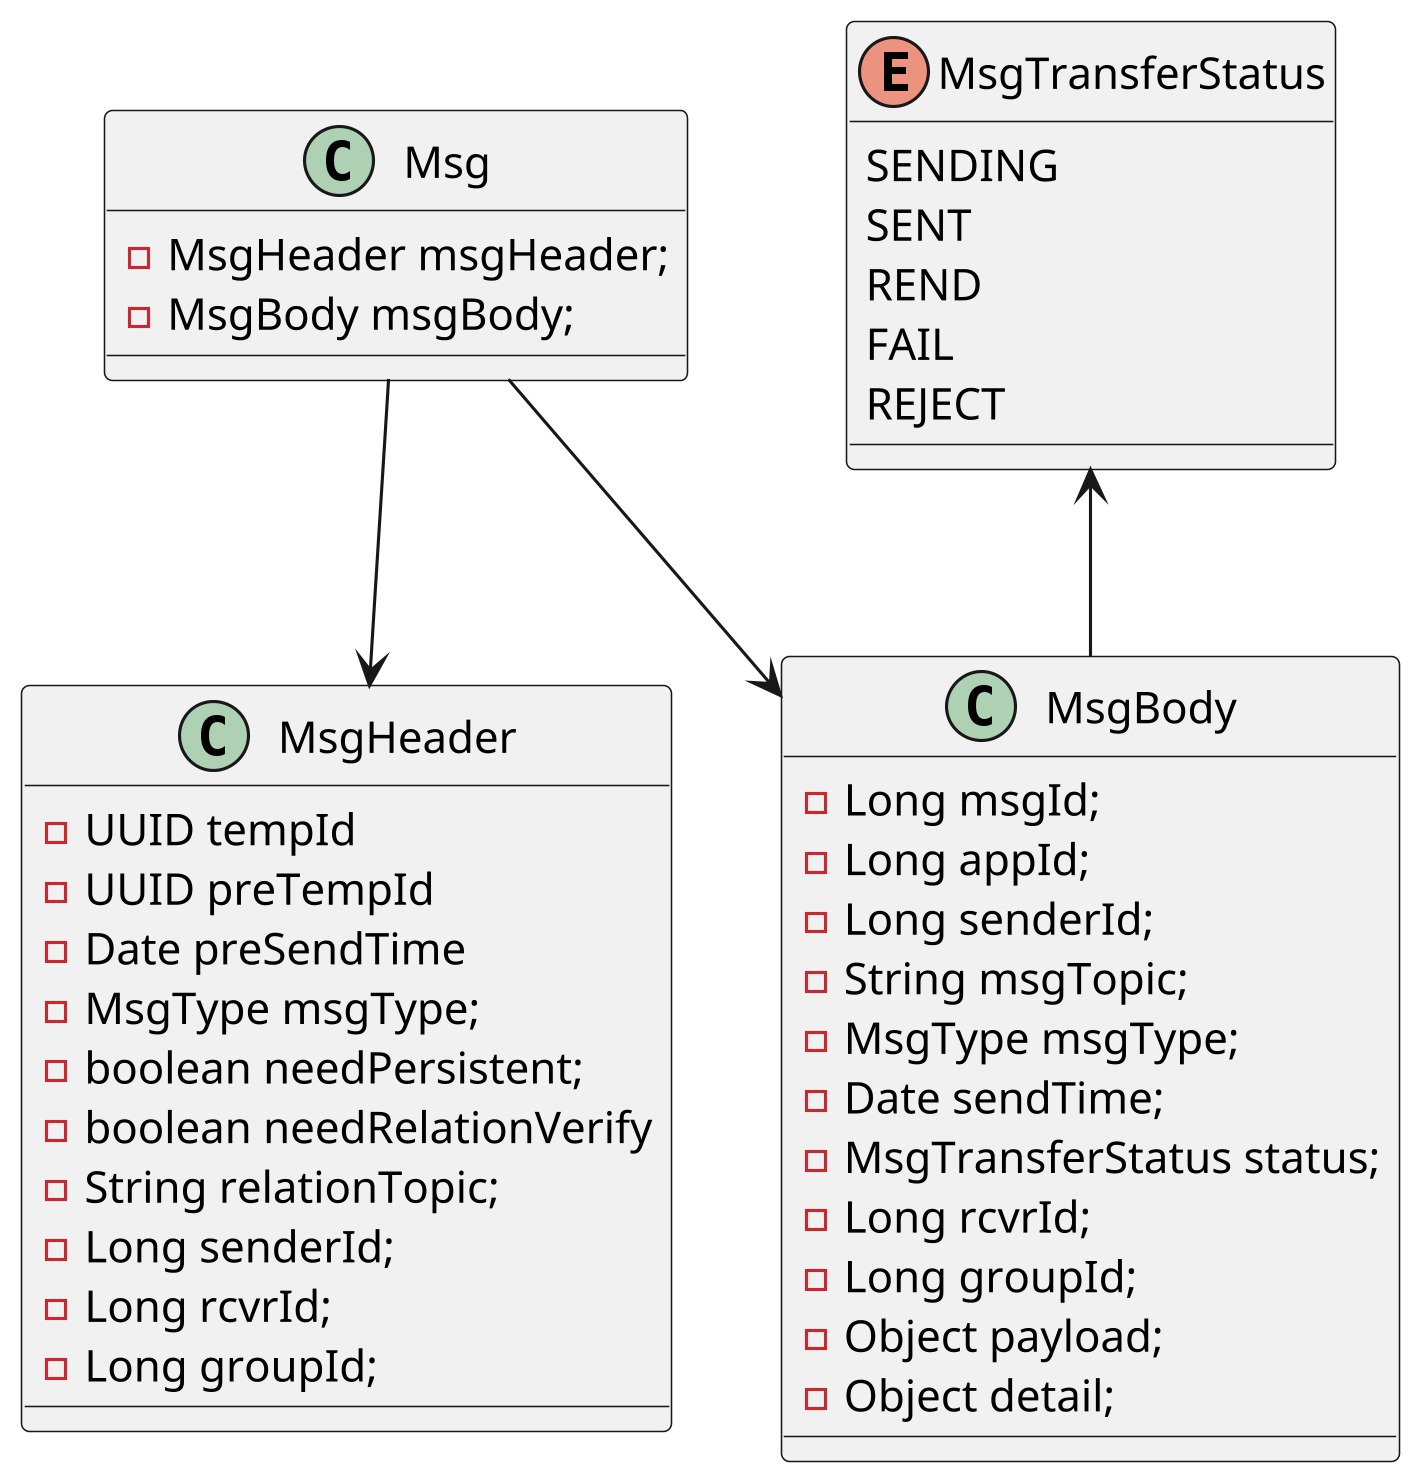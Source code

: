 @startuml
skinparam shadowing false
skinparam defaultFontName xfonts-wqy
skinparam dpi 300
skinparam activity  {
    DiamondFontSize 14
    ArrowFontSize 14
    FontSize 14
}

class Msg {
    - MsgHeader msgHeader;
    - MsgBody msgBody;
}

Msg --> MsgHeader
Msg --> MsgBody

class MsgHeader {
    - UUID tempId
    - UUID preTempId
    - Date preSendTime
    - MsgType msgType;
    - boolean needPersistent;
    - boolean needRelationVerify
    - String relationTopic;
    - Long senderId;
    - Long rcvrId;
    - Long groupId;
}

class MsgBody {
    - Long msgId;
    - Long appId;
    - Long senderId;
    - String msgTopic;
    - MsgType msgType;
    - Date sendTime;
    - MsgTransferStatus status;
    - Long rcvrId;
    - Long groupId;
    - Object payload;
    - Object detail;
}

enum MsgTransferStatus {
    SENDING
    SENT
    REND
    FAIL
    REJECT
}

MsgTransferStatus <-- MsgBody
@enduml
